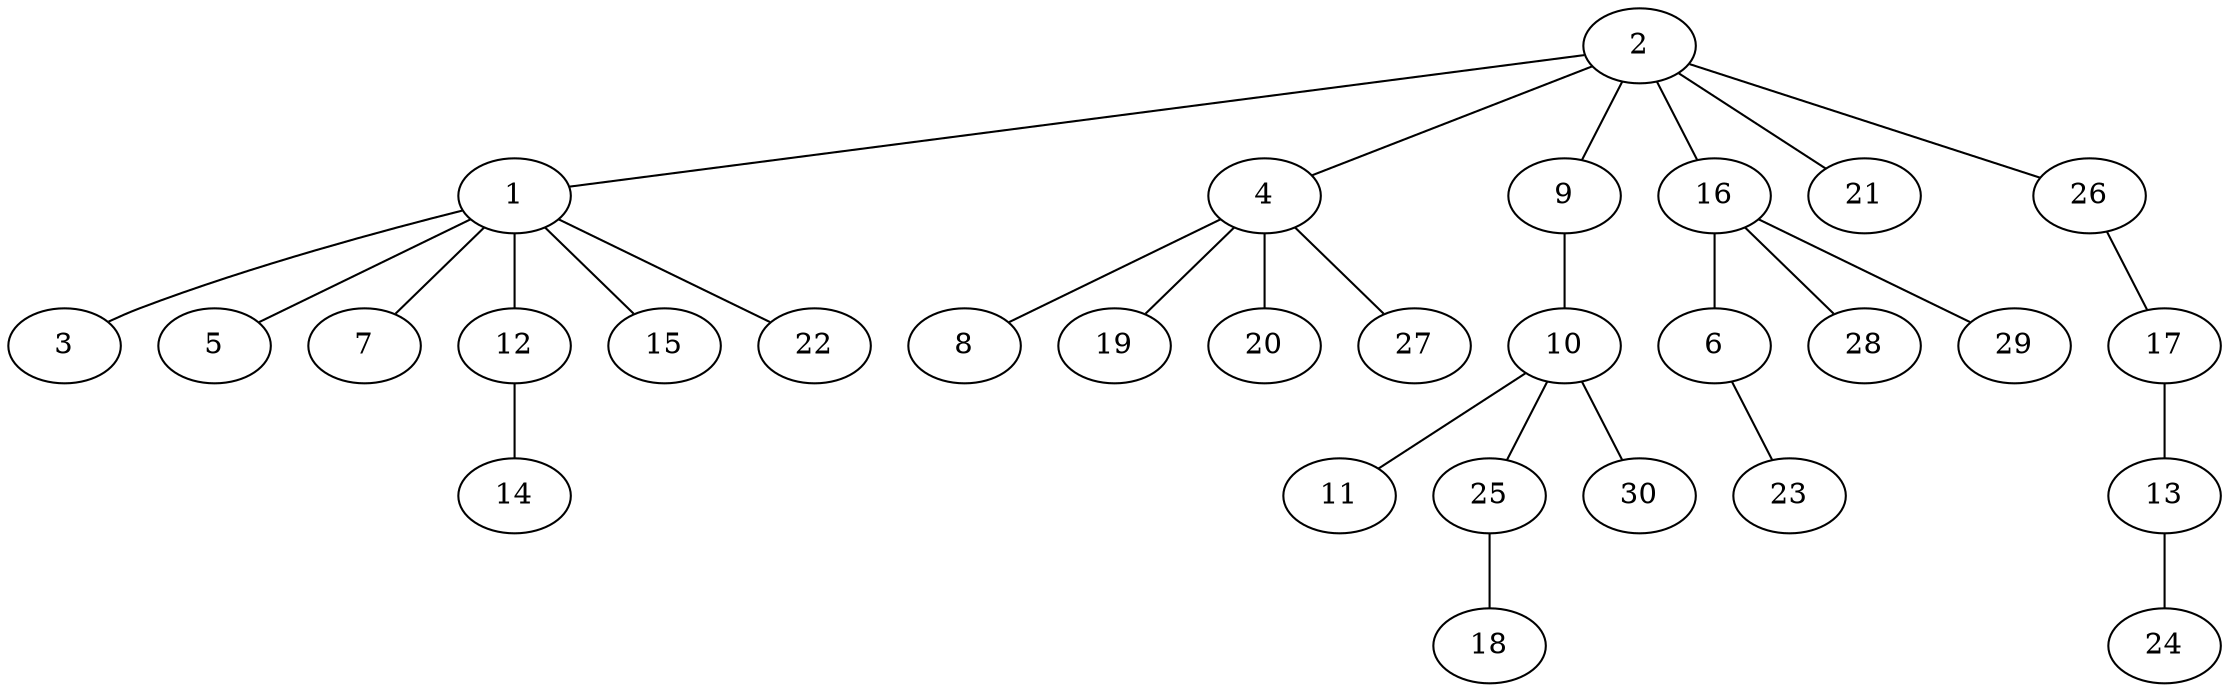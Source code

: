 graph {
2--1
2--4
2--9
2--16
2--21
2--26
16--6
16--28
16--29
1--3
1--5
1--7
1--12
1--15
1--22
4--8
4--19
4--20
4--27
9--10
26--17
6--23
10--11
10--25
10--30
12--14
17--13
25--18
13--24
}
